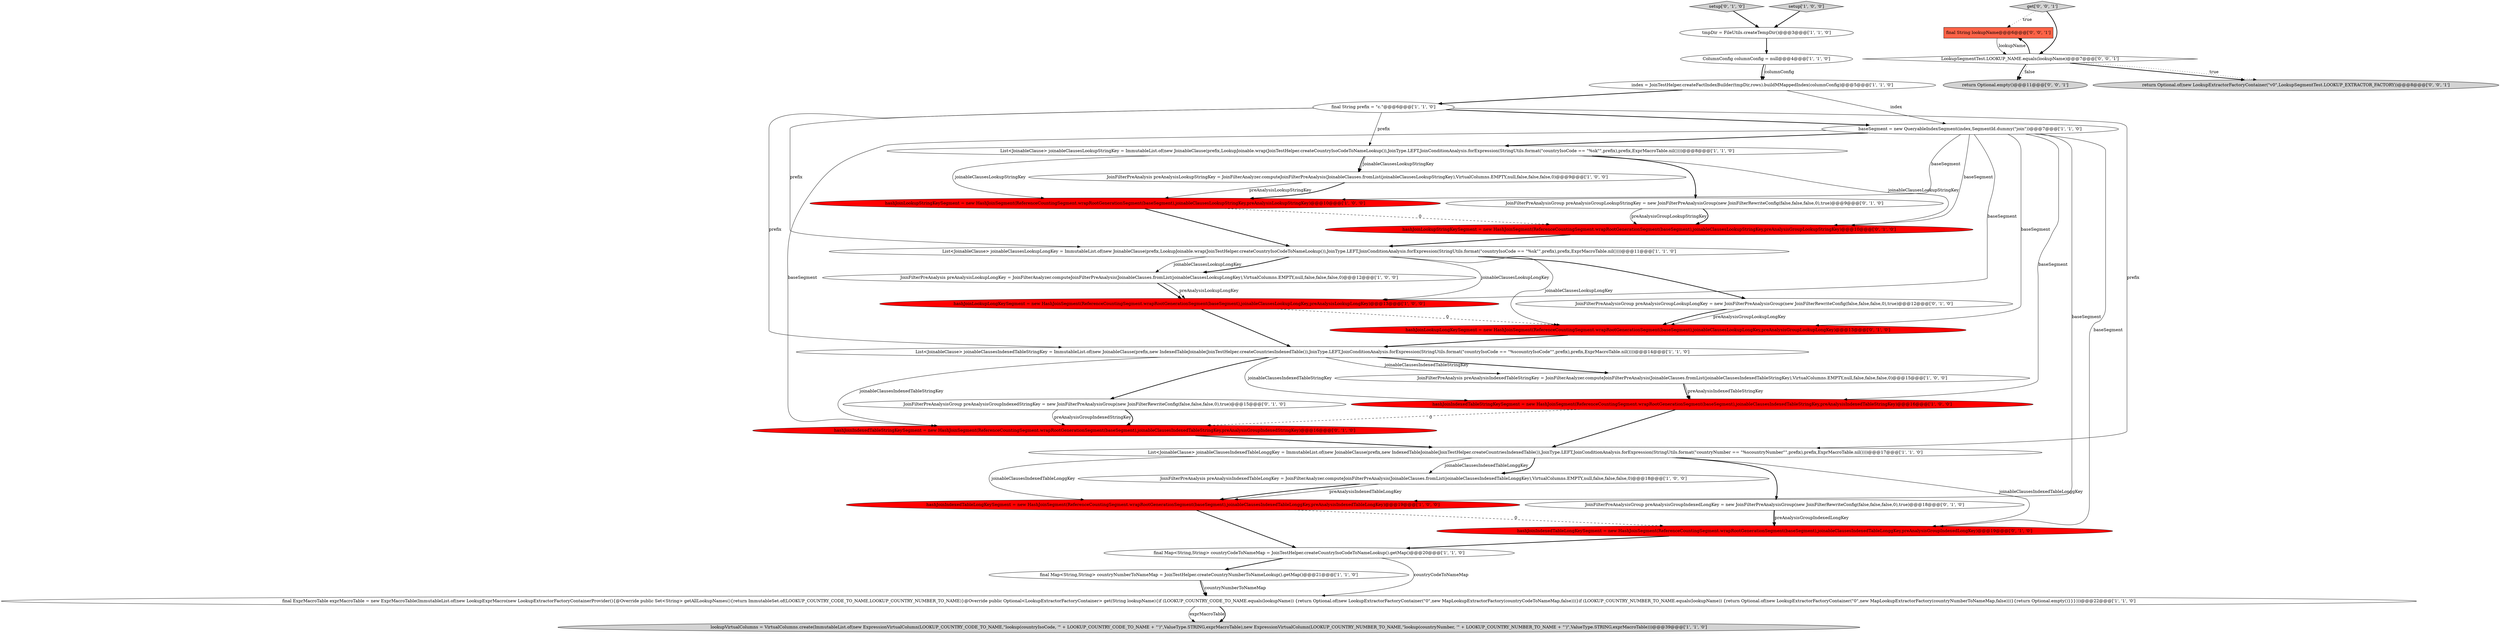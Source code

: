 digraph {
5 [style = filled, label = "List<JoinableClause> joinableClausesIndexedTableStringKey = ImmutableList.of(new JoinableClause(prefix,new IndexedTableJoinable(JoinTestHelper.createCountriesIndexedTable()),JoinType.LEFT,JoinConditionAnalysis.forExpression(StringUtils.format(\"countryIsoCode == \"%scountryIsoCode\"\",prefix),prefix,ExprMacroTable.nil())))@@@14@@@['1', '1', '0']", fillcolor = white, shape = ellipse image = "AAA0AAABBB1BBB"];
25 [style = filled, label = "setup['0', '1', '0']", fillcolor = lightgray, shape = diamond image = "AAA0AAABBB2BBB"];
19 [style = filled, label = "lookupVirtualColumns = VirtualColumns.create(ImmutableList.of(new ExpressionVirtualColumn(LOOKUP_COUNTRY_CODE_TO_NAME,\"lookup(countryIsoCode, '\" + LOOKUP_COUNTRY_CODE_TO_NAME + \"')\",ValueType.STRING,exprMacroTable),new ExpressionVirtualColumn(LOOKUP_COUNTRY_NUMBER_TO_NAME,\"lookup(countryNumber, '\" + LOOKUP_COUNTRY_NUMBER_TO_NAME + \"')\",ValueType.STRING,exprMacroTable)))@@@39@@@['1', '1', '0']", fillcolor = lightgray, shape = ellipse image = "AAA0AAABBB1BBB"];
31 [style = filled, label = "final String lookupName@@@6@@@['0', '0', '1']", fillcolor = tomato, shape = box image = "AAA0AAABBB3BBB"];
1 [style = filled, label = "JoinFilterPreAnalysis preAnalysisLookupLongKey = JoinFilterAnalyzer.computeJoinFilterPreAnalysis(JoinableClauses.fromList(joinableClausesLookupLongKey),VirtualColumns.EMPTY,null,false,false,false,0)@@@12@@@['1', '0', '0']", fillcolor = white, shape = ellipse image = "AAA0AAABBB1BBB"];
9 [style = filled, label = "hashJoinIndexedTableStringKeySegment = new HashJoinSegment(ReferenceCountingSegment.wrapRootGenerationSegment(baseSegment),joinableClausesIndexedTableStringKey,preAnalysisIndexedTableStringKey)@@@16@@@['1', '0', '0']", fillcolor = red, shape = ellipse image = "AAA1AAABBB1BBB"];
10 [style = filled, label = "JoinFilterPreAnalysis preAnalysisIndexedTableLongKey = JoinFilterAnalyzer.computeJoinFilterPreAnalysis(JoinableClauses.fromList(joinableClausesIndexedTableLonggKey),VirtualColumns.EMPTY,null,false,false,false,0)@@@18@@@['1', '0', '0']", fillcolor = white, shape = ellipse image = "AAA0AAABBB1BBB"];
34 [style = filled, label = "get['0', '0', '1']", fillcolor = lightgray, shape = diamond image = "AAA0AAABBB3BBB"];
33 [style = filled, label = "return Optional.empty()@@@11@@@['0', '0', '1']", fillcolor = lightgray, shape = ellipse image = "AAA0AAABBB3BBB"];
26 [style = filled, label = "JoinFilterPreAnalysisGroup preAnalysisGroupLookupLongKey = new JoinFilterPreAnalysisGroup(new JoinFilterRewriteConfig(false,false,false,0),true)@@@12@@@['0', '1', '0']", fillcolor = white, shape = ellipse image = "AAA0AAABBB2BBB"];
14 [style = filled, label = "JoinFilterPreAnalysis preAnalysisLookupStringKey = JoinFilterAnalyzer.computeJoinFilterPreAnalysis(JoinableClauses.fromList(joinableClausesLookupStringKey),VirtualColumns.EMPTY,null,false,false,false,0)@@@9@@@['1', '0', '0']", fillcolor = white, shape = ellipse image = "AAA0AAABBB1BBB"];
13 [style = filled, label = "List<JoinableClause> joinableClausesLookupStringKey = ImmutableList.of(new JoinableClause(prefix,LookupJoinable.wrap(JoinTestHelper.createCountryIsoCodeToNameLookup()),JoinType.LEFT,JoinConditionAnalysis.forExpression(StringUtils.format(\"countryIsoCode == \"%sk\"\",prefix),prefix,ExprMacroTable.nil())))@@@8@@@['1', '1', '0']", fillcolor = white, shape = ellipse image = "AAA0AAABBB1BBB"];
7 [style = filled, label = "setup['1', '0', '0']", fillcolor = lightgray, shape = diamond image = "AAA0AAABBB1BBB"];
15 [style = filled, label = "JoinFilterPreAnalysis preAnalysisIndexedTableStringKey = JoinFilterAnalyzer.computeJoinFilterPreAnalysis(JoinableClauses.fromList(joinableClausesIndexedTableStringKey),VirtualColumns.EMPTY,null,false,false,false,0)@@@15@@@['1', '0', '0']", fillcolor = white, shape = ellipse image = "AAA0AAABBB1BBB"];
4 [style = filled, label = "final Map<String,String> countryNumberToNameMap = JoinTestHelper.createCountryNumberToNameLookup().getMap()@@@21@@@['1', '1', '0']", fillcolor = white, shape = ellipse image = "AAA0AAABBB1BBB"];
3 [style = filled, label = "hashJoinLookupLongKeySegment = new HashJoinSegment(ReferenceCountingSegment.wrapRootGenerationSegment(baseSegment),joinableClausesLookupLongKey,preAnalysisLookupLongKey)@@@13@@@['1', '0', '0']", fillcolor = red, shape = ellipse image = "AAA1AAABBB1BBB"];
23 [style = filled, label = "hashJoinIndexedTableLongKeySegment = new HashJoinSegment(ReferenceCountingSegment.wrapRootGenerationSegment(baseSegment),joinableClausesIndexedTableLonggKey,preAnalysisGroupIndexedLongKey)@@@19@@@['0', '1', '0']", fillcolor = red, shape = ellipse image = "AAA1AAABBB2BBB"];
12 [style = filled, label = "final ExprMacroTable exprMacroTable = new ExprMacroTable(ImmutableList.of(new LookupExprMacro(new LookupExtractorFactoryContainerProvider(){@Override public Set<String> getAllLookupNames(){return ImmutableSet.of(LOOKUP_COUNTRY_CODE_TO_NAME,LOOKUP_COUNTRY_NUMBER_TO_NAME)}@Override public Optional<LookupExtractorFactoryContainer> get(String lookupName){if (LOOKUP_COUNTRY_CODE_TO_NAME.equals(lookupName)) {return Optional.of(new LookupExtractorFactoryContainer(\"0\",new MapLookupExtractorFactory(countryCodeToNameMap,false)))}if (LOOKUP_COUNTRY_NUMBER_TO_NAME.equals(lookupName)) {return Optional.of(new LookupExtractorFactoryContainer(\"0\",new MapLookupExtractorFactory(countryNumberToNameMap,false)))}{return Optional.empty()}}})))@@@22@@@['1', '1', '0']", fillcolor = white, shape = ellipse image = "AAA0AAABBB1BBB"];
8 [style = filled, label = "ColumnConfig columnConfig = null@@@4@@@['1', '1', '0']", fillcolor = white, shape = ellipse image = "AAA0AAABBB1BBB"];
20 [style = filled, label = "tmpDir = FileUtils.createTempDir()@@@3@@@['1', '1', '0']", fillcolor = white, shape = ellipse image = "AAA0AAABBB1BBB"];
16 [style = filled, label = "List<JoinableClause> joinableClausesIndexedTableLonggKey = ImmutableList.of(new JoinableClause(prefix,new IndexedTableJoinable(JoinTestHelper.createCountriesIndexedTable()),JoinType.LEFT,JoinConditionAnalysis.forExpression(StringUtils.format(\"countryNumber == \"%scountryNumber\"\",prefix),prefix,ExprMacroTable.nil())))@@@17@@@['1', '1', '0']", fillcolor = white, shape = ellipse image = "AAA0AAABBB1BBB"];
18 [style = filled, label = "hashJoinLookupStringKeySegment = new HashJoinSegment(ReferenceCountingSegment.wrapRootGenerationSegment(baseSegment),joinableClausesLookupStringKey,preAnalysisLookupStringKey)@@@10@@@['1', '0', '0']", fillcolor = red, shape = ellipse image = "AAA1AAABBB1BBB"];
22 [style = filled, label = "JoinFilterPreAnalysisGroup preAnalysisGroupIndexedStringKey = new JoinFilterPreAnalysisGroup(new JoinFilterRewriteConfig(false,false,false,0),true)@@@15@@@['0', '1', '0']", fillcolor = white, shape = ellipse image = "AAA0AAABBB2BBB"];
24 [style = filled, label = "hashJoinLookupLongKeySegment = new HashJoinSegment(ReferenceCountingSegment.wrapRootGenerationSegment(baseSegment),joinableClausesLookupLongKey,preAnalysisGroupLookupLongKey)@@@13@@@['0', '1', '0']", fillcolor = red, shape = ellipse image = "AAA1AAABBB2BBB"];
21 [style = filled, label = "hashJoinIndexedTableLongKeySegment = new HashJoinSegment(ReferenceCountingSegment.wrapRootGenerationSegment(baseSegment),joinableClausesIndexedTableLonggKey,preAnalysisIndexedTableLongKey)@@@19@@@['1', '0', '0']", fillcolor = red, shape = ellipse image = "AAA1AAABBB1BBB"];
27 [style = filled, label = "hashJoinLookupStringKeySegment = new HashJoinSegment(ReferenceCountingSegment.wrapRootGenerationSegment(baseSegment),joinableClausesLookupStringKey,preAnalysisGroupLookupStringKey)@@@10@@@['0', '1', '0']", fillcolor = red, shape = ellipse image = "AAA1AAABBB2BBB"];
11 [style = filled, label = "final String prefix = \"c.\"@@@6@@@['1', '1', '0']", fillcolor = white, shape = ellipse image = "AAA0AAABBB1BBB"];
29 [style = filled, label = "JoinFilterPreAnalysisGroup preAnalysisGroupIndexedLongKey = new JoinFilterPreAnalysisGroup(new JoinFilterRewriteConfig(false,false,false,0),true)@@@18@@@['0', '1', '0']", fillcolor = white, shape = ellipse image = "AAA0AAABBB2BBB"];
2 [style = filled, label = "index = JoinTestHelper.createFactIndexBuilder(tmpDir,rows).buildMMappedIndex(columnConfig)@@@5@@@['1', '1', '0']", fillcolor = white, shape = ellipse image = "AAA0AAABBB1BBB"];
30 [style = filled, label = "JoinFilterPreAnalysisGroup preAnalysisGroupLookupStringKey = new JoinFilterPreAnalysisGroup(new JoinFilterRewriteConfig(false,false,false,0),true)@@@9@@@['0', '1', '0']", fillcolor = white, shape = ellipse image = "AAA0AAABBB2BBB"];
32 [style = filled, label = "LookupSegmentTest.LOOKUP_NAME.equals(lookupName)@@@7@@@['0', '0', '1']", fillcolor = white, shape = diamond image = "AAA0AAABBB3BBB"];
28 [style = filled, label = "hashJoinIndexedTableStringKeySegment = new HashJoinSegment(ReferenceCountingSegment.wrapRootGenerationSegment(baseSegment),joinableClausesIndexedTableStringKey,preAnalysisGroupIndexedStringKey)@@@16@@@['0', '1', '0']", fillcolor = red, shape = ellipse image = "AAA1AAABBB2BBB"];
6 [style = filled, label = "final Map<String,String> countryCodeToNameMap = JoinTestHelper.createCountryIsoCodeToNameLookup().getMap()@@@20@@@['1', '1', '0']", fillcolor = white, shape = ellipse image = "AAA0AAABBB1BBB"];
17 [style = filled, label = "List<JoinableClause> joinableClausesLookupLongKey = ImmutableList.of(new JoinableClause(prefix,LookupJoinable.wrap(JoinTestHelper.createCountryIsoCodeToNameLookup()),JoinType.LEFT,JoinConditionAnalysis.forExpression(StringUtils.format(\"countryIsoCode == \"%sk\"\",prefix),prefix,ExprMacroTable.nil())))@@@11@@@['1', '1', '0']", fillcolor = white, shape = ellipse image = "AAA0AAABBB1BBB"];
35 [style = filled, label = "return Optional.of(new LookupExtractorFactoryContainer(\"v0\",LookupSegmentTest.LOOKUP_EXTRACTOR_FACTORY))@@@8@@@['0', '0', '1']", fillcolor = lightgray, shape = ellipse image = "AAA0AAABBB3BBB"];
0 [style = filled, label = "baseSegment = new QueryableIndexSegment(index,SegmentId.dummy(\"join\"))@@@7@@@['1', '1', '0']", fillcolor = white, shape = ellipse image = "AAA0AAABBB1BBB"];
32->35 [style = bold, label=""];
6->12 [style = solid, label="countryCodeToNameMap"];
4->12 [style = solid, label="countryNumberToNameMap"];
30->27 [style = solid, label="preAnalysisGroupLookupStringKey"];
17->26 [style = bold, label=""];
22->28 [style = solid, label="preAnalysisGroupIndexedStringKey"];
0->13 [style = bold, label=""];
17->1 [style = bold, label=""];
16->23 [style = solid, label="joinableClausesIndexedTableLonggKey"];
21->6 [style = bold, label=""];
32->35 [style = dotted, label="true"];
16->10 [style = bold, label=""];
14->18 [style = solid, label="preAnalysisLookupStringKey"];
2->0 [style = solid, label="index"];
17->3 [style = solid, label="joinableClausesLookupLongKey"];
16->29 [style = bold, label=""];
18->27 [style = dashed, label="0"];
30->27 [style = bold, label=""];
3->24 [style = dashed, label="0"];
9->28 [style = dashed, label="0"];
1->3 [style = bold, label=""];
18->17 [style = bold, label=""];
12->19 [style = solid, label="exprMacroTable"];
5->15 [style = bold, label=""];
26->24 [style = solid, label="preAnalysisGroupLookupLongKey"];
22->28 [style = bold, label=""];
10->21 [style = bold, label=""];
7->20 [style = bold, label=""];
13->30 [style = bold, label=""];
29->23 [style = bold, label=""];
17->1 [style = solid, label="joinableClausesLookupLongKey"];
0->24 [style = solid, label="baseSegment"];
26->24 [style = bold, label=""];
17->24 [style = solid, label="joinableClausesLookupLongKey"];
28->16 [style = bold, label=""];
11->5 [style = solid, label="prefix"];
9->16 [style = bold, label=""];
32->33 [style = bold, label=""];
11->17 [style = solid, label="prefix"];
24->5 [style = bold, label=""];
0->23 [style = solid, label="baseSegment"];
11->13 [style = solid, label="prefix"];
10->21 [style = solid, label="preAnalysisIndexedTableLongKey"];
1->3 [style = solid, label="preAnalysisLookupLongKey"];
0->3 [style = solid, label="baseSegment"];
11->16 [style = solid, label="prefix"];
6->4 [style = bold, label=""];
15->9 [style = solid, label="preAnalysisIndexedTableStringKey"];
25->20 [style = bold, label=""];
20->8 [style = bold, label=""];
11->0 [style = bold, label=""];
3->5 [style = bold, label=""];
5->15 [style = solid, label="joinableClausesIndexedTableStringKey"];
0->18 [style = solid, label="baseSegment"];
5->9 [style = solid, label="joinableClausesIndexedTableStringKey"];
31->32 [style = solid, label="lookupName"];
34->31 [style = dotted, label="true"];
8->2 [style = bold, label=""];
16->21 [style = solid, label="joinableClausesIndexedTableLonggKey"];
0->9 [style = solid, label="baseSegment"];
15->9 [style = bold, label=""];
13->18 [style = solid, label="joinableClausesLookupStringKey"];
23->6 [style = bold, label=""];
27->17 [style = bold, label=""];
4->12 [style = bold, label=""];
29->23 [style = solid, label="preAnalysisGroupIndexedLongKey"];
14->18 [style = bold, label=""];
34->32 [style = bold, label=""];
8->2 [style = solid, label="columnConfig"];
5->28 [style = solid, label="joinableClausesIndexedTableStringKey"];
13->14 [style = solid, label="joinableClausesLookupStringKey"];
0->21 [style = solid, label="baseSegment"];
0->28 [style = solid, label="baseSegment"];
12->19 [style = bold, label=""];
16->10 [style = solid, label="joinableClausesIndexedTableLonggKey"];
21->23 [style = dashed, label="0"];
0->27 [style = solid, label="baseSegment"];
5->22 [style = bold, label=""];
13->14 [style = bold, label=""];
2->11 [style = bold, label=""];
32->31 [style = bold, label=""];
32->33 [style = dotted, label="false"];
13->27 [style = solid, label="joinableClausesLookupStringKey"];
}
